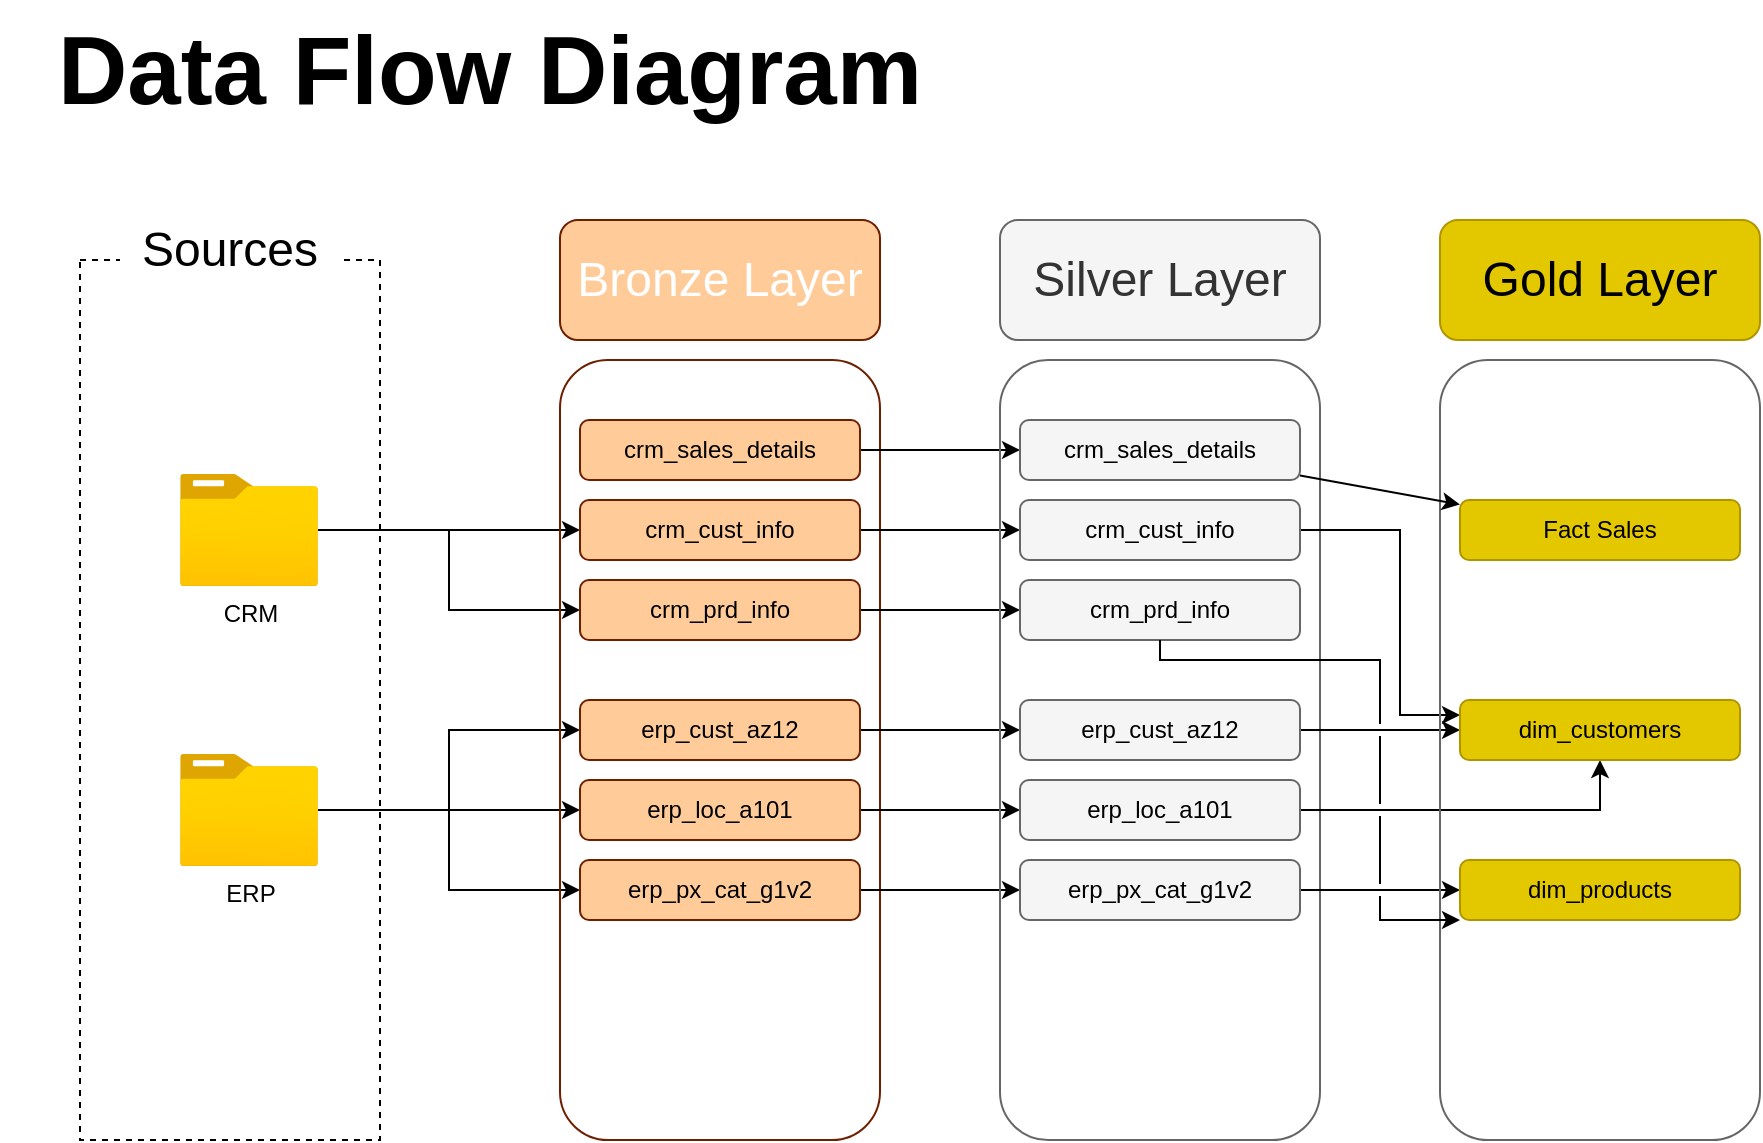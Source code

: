 <mxfile version="27.0.9">
  <diagram name="Page-1" id="sVoMTHacRZusR67pIjP1">
    <mxGraphModel dx="1042" dy="626" grid="1" gridSize="10" guides="1" tooltips="1" connect="1" arrows="1" fold="1" page="1" pageScale="1" pageWidth="850" pageHeight="1100" math="0" shadow="0">
      <root>
        <mxCell id="0" />
        <mxCell id="1" parent="0" />
        <mxCell id="UE_xa0skoueRraevk4v9-1" value="" style="rounded=0;whiteSpace=wrap;html=1;fillColor=none;dashed=1;" parent="1" vertex="1">
          <mxGeometry x="40" y="150" width="150" height="440" as="geometry" />
        </mxCell>
        <mxCell id="UE_xa0skoueRraevk4v9-2" value="&lt;font style=&quot;font-size: 24px;&quot;&gt;Sources&lt;/font&gt;" style="rounded=0;whiteSpace=wrap;html=1;strokeColor=none;" parent="1" vertex="1">
          <mxGeometry x="60" y="110" width="110" height="70" as="geometry" />
        </mxCell>
        <mxCell id="4OVAsPp15FX57j23adfs-11" style="edgeStyle=orthogonalEdgeStyle;rounded=0;orthogonalLoop=1;jettySize=auto;html=1;" parent="1" source="4OVAsPp15FX57j23adfs-1" target="4OVAsPp15FX57j23adfs-7" edge="1">
          <mxGeometry relative="1" as="geometry" />
        </mxCell>
        <mxCell id="4OVAsPp15FX57j23adfs-12" style="edgeStyle=orthogonalEdgeStyle;rounded=0;orthogonalLoop=1;jettySize=auto;html=1;strokeColor=#FFFFFF;" parent="1" source="4OVAsPp15FX57j23adfs-1" target="4OVAsPp15FX57j23adfs-6" edge="1">
          <mxGeometry relative="1" as="geometry" />
        </mxCell>
        <mxCell id="4OVAsPp15FX57j23adfs-13" style="edgeStyle=orthogonalEdgeStyle;rounded=0;orthogonalLoop=1;jettySize=auto;html=1;" parent="1" source="4OVAsPp15FX57j23adfs-1" target="4OVAsPp15FX57j23adfs-8" edge="1">
          <mxGeometry relative="1" as="geometry" />
        </mxCell>
        <mxCell id="4OVAsPp15FX57j23adfs-1" value="CRM&lt;div&gt;&lt;br&gt;&lt;/div&gt;" style="image;aspect=fixed;html=1;points=[];align=center;fontSize=12;image=img/lib/azure2/general/Folder_Blank.svg;" parent="1" vertex="1">
          <mxGeometry x="90" y="257" width="69" height="56.0" as="geometry" />
        </mxCell>
        <mxCell id="4OVAsPp15FX57j23adfs-19" style="edgeStyle=orthogonalEdgeStyle;rounded=0;orthogonalLoop=1;jettySize=auto;html=1;" parent="1" source="4OVAsPp15FX57j23adfs-2" target="4OVAsPp15FX57j23adfs-17" edge="1">
          <mxGeometry relative="1" as="geometry" />
        </mxCell>
        <mxCell id="4OVAsPp15FX57j23adfs-20" style="edgeStyle=orthogonalEdgeStyle;rounded=0;orthogonalLoop=1;jettySize=auto;html=1;" parent="1" source="4OVAsPp15FX57j23adfs-2" target="4OVAsPp15FX57j23adfs-16" edge="1">
          <mxGeometry relative="1" as="geometry" />
        </mxCell>
        <mxCell id="4OVAsPp15FX57j23adfs-21" style="edgeStyle=orthogonalEdgeStyle;rounded=0;orthogonalLoop=1;jettySize=auto;html=1;" parent="1" source="4OVAsPp15FX57j23adfs-2" target="4OVAsPp15FX57j23adfs-18" edge="1">
          <mxGeometry relative="1" as="geometry" />
        </mxCell>
        <mxCell id="4OVAsPp15FX57j23adfs-2" value="&lt;div&gt;ERP&lt;/div&gt;&lt;div&gt;&lt;br&gt;&lt;/div&gt;" style="image;aspect=fixed;html=1;points=[];align=center;fontSize=12;image=img/lib/azure2/general/Folder_Blank.svg;" parent="1" vertex="1">
          <mxGeometry x="90" y="397" width="69" height="56.0" as="geometry" />
        </mxCell>
        <mxCell id="4OVAsPp15FX57j23adfs-3" value="" style="rounded=1;whiteSpace=wrap;html=1;fillColor=none;strokeColor=#6D1F00;fontColor=#ffffff;" parent="1" vertex="1">
          <mxGeometry x="280" y="200" width="160" height="390" as="geometry" />
        </mxCell>
        <mxCell id="4OVAsPp15FX57j23adfs-4" value="&lt;font style=&quot;font-size: 24px;&quot;&gt;Bronze Layer&lt;/font&gt;" style="rounded=1;whiteSpace=wrap;html=1;fillColor=#FFCC99;fontColor=#ffffff;strokeColor=#6D1F00;" parent="1" vertex="1">
          <mxGeometry x="280" y="130" width="160" height="60" as="geometry" />
        </mxCell>
        <mxCell id="xBVZhHVB03sZgFl3it3m-9" style="edgeStyle=orthogonalEdgeStyle;rounded=0;orthogonalLoop=1;jettySize=auto;html=1;" parent="1" source="4OVAsPp15FX57j23adfs-6" target="xBVZhHVB03sZgFl3it3m-3" edge="1">
          <mxGeometry relative="1" as="geometry" />
        </mxCell>
        <mxCell id="4OVAsPp15FX57j23adfs-6" value="&lt;span&gt;&lt;font style=&quot;color: rgb(0, 0, 0);&quot;&gt;crm_sales_details&lt;/font&gt;&lt;/span&gt;" style="rounded=1;whiteSpace=wrap;html=1;fillColor=#FFCC99;fontColor=#ffffff;strokeColor=#6D1F00;" parent="1" vertex="1">
          <mxGeometry x="290" y="230" width="140" height="30" as="geometry" />
        </mxCell>
        <mxCell id="xBVZhHVB03sZgFl3it3m-10" style="edgeStyle=orthogonalEdgeStyle;rounded=0;orthogonalLoop=1;jettySize=auto;html=1;" parent="1" source="4OVAsPp15FX57j23adfs-7" target="xBVZhHVB03sZgFl3it3m-4" edge="1">
          <mxGeometry relative="1" as="geometry" />
        </mxCell>
        <mxCell id="4OVAsPp15FX57j23adfs-7" value="&lt;span&gt;&lt;font style=&quot;color: rgb(0, 0, 0);&quot;&gt;crm_cust_info&lt;/font&gt;&lt;/span&gt;" style="rounded=1;whiteSpace=wrap;html=1;fillColor=#FFCC99;fontColor=#ffffff;strokeColor=#6D1F00;" parent="1" vertex="1">
          <mxGeometry x="290" y="270" width="140" height="30" as="geometry" />
        </mxCell>
        <mxCell id="xBVZhHVB03sZgFl3it3m-11" style="edgeStyle=orthogonalEdgeStyle;rounded=0;orthogonalLoop=1;jettySize=auto;html=1;" parent="1" source="4OVAsPp15FX57j23adfs-8" target="xBVZhHVB03sZgFl3it3m-5" edge="1">
          <mxGeometry relative="1" as="geometry" />
        </mxCell>
        <mxCell id="4OVAsPp15FX57j23adfs-8" value="&lt;span&gt;&lt;font style=&quot;color: rgb(0, 0, 0);&quot;&gt;crm_prd_info&lt;/font&gt;&lt;/span&gt;" style="rounded=1;whiteSpace=wrap;html=1;fillColor=#FFCC99;fontColor=#ffffff;strokeColor=#6D1F00;" parent="1" vertex="1">
          <mxGeometry x="290" y="310" width="140" height="30" as="geometry" />
        </mxCell>
        <mxCell id="xBVZhHVB03sZgFl3it3m-13" style="edgeStyle=orthogonalEdgeStyle;rounded=0;orthogonalLoop=1;jettySize=auto;html=1;entryX=0;entryY=0.5;entryDx=0;entryDy=0;" parent="1" source="4OVAsPp15FX57j23adfs-16" target="xBVZhHVB03sZgFl3it3m-6" edge="1">
          <mxGeometry relative="1" as="geometry" />
        </mxCell>
        <mxCell id="4OVAsPp15FX57j23adfs-16" value="&lt;span&gt;&lt;font style=&quot;color: rgb(0, 0, 0);&quot;&gt;erp_cust_az12&lt;/font&gt;&lt;/span&gt;" style="rounded=1;whiteSpace=wrap;html=1;fillColor=#FFCC99;fontColor=#ffffff;strokeColor=#6D1F00;" parent="1" vertex="1">
          <mxGeometry x="290" y="370" width="140" height="30" as="geometry" />
        </mxCell>
        <mxCell id="xBVZhHVB03sZgFl3it3m-14" style="edgeStyle=orthogonalEdgeStyle;rounded=0;orthogonalLoop=1;jettySize=auto;html=1;" parent="1" source="4OVAsPp15FX57j23adfs-17" target="xBVZhHVB03sZgFl3it3m-7" edge="1">
          <mxGeometry relative="1" as="geometry" />
        </mxCell>
        <mxCell id="4OVAsPp15FX57j23adfs-17" value="&lt;span&gt;&lt;font style=&quot;color: rgb(0, 0, 0);&quot;&gt;erp_loc_a101&lt;/font&gt;&lt;/span&gt;" style="rounded=1;whiteSpace=wrap;html=1;fillColor=#FFCC99;fontColor=#ffffff;strokeColor=#6D1F00;" parent="1" vertex="1">
          <mxGeometry x="290" y="410" width="140" height="30" as="geometry" />
        </mxCell>
        <mxCell id="xBVZhHVB03sZgFl3it3m-15" style="edgeStyle=orthogonalEdgeStyle;rounded=0;orthogonalLoop=1;jettySize=auto;html=1;" parent="1" source="4OVAsPp15FX57j23adfs-18" target="xBVZhHVB03sZgFl3it3m-8" edge="1">
          <mxGeometry relative="1" as="geometry" />
        </mxCell>
        <mxCell id="4OVAsPp15FX57j23adfs-18" value="&lt;span&gt;&lt;font style=&quot;color: rgb(0, 0, 0);&quot;&gt;erp_px_cat_g1v2&lt;/font&gt;&lt;/span&gt;" style="rounded=1;whiteSpace=wrap;html=1;fillColor=#FFCC99;fontColor=#ffffff;strokeColor=#6D1F00;" parent="1" vertex="1">
          <mxGeometry x="290" y="450" width="140" height="30" as="geometry" />
        </mxCell>
        <mxCell id="4OVAsPp15FX57j23adfs-22" value="&lt;font style=&quot;font-size: 48px;&quot;&gt;Data Flow Diagram&lt;/font&gt;" style="text;html=1;align=center;verticalAlign=middle;whiteSpace=wrap;rounded=0;fontStyle=1" parent="1" vertex="1">
          <mxGeometry y="20" width="490" height="70" as="geometry" />
        </mxCell>
        <mxCell id="xBVZhHVB03sZgFl3it3m-1" value="" style="rounded=1;whiteSpace=wrap;html=1;fillColor=none;strokeColor=#666666;fontColor=#333333;" parent="1" vertex="1">
          <mxGeometry x="500" y="200" width="160" height="390" as="geometry" />
        </mxCell>
        <mxCell id="xBVZhHVB03sZgFl3it3m-2" value="&lt;font style=&quot;font-size: 24px;&quot;&gt;Silver Layer&lt;/font&gt;" style="rounded=1;whiteSpace=wrap;html=1;fillColor=#f5f5f5;fontColor=#333333;strokeColor=#666666;" parent="1" vertex="1">
          <mxGeometry x="500" y="130" width="160" height="60" as="geometry" />
        </mxCell>
        <mxCell id="xBVZhHVB03sZgFl3it3m-3" value="&lt;span&gt;&lt;font style=&quot;color: rgb(0, 0, 0);&quot;&gt;crm_sales_details&lt;/font&gt;&lt;/span&gt;" style="rounded=1;whiteSpace=wrap;html=1;fillColor=#f5f5f5;fontColor=#333333;strokeColor=#666666;" parent="1" vertex="1">
          <mxGeometry x="510" y="230" width="140" height="30" as="geometry" />
        </mxCell>
        <mxCell id="t6gA-gQGIXLnJjvmUX_e-25" style="edgeStyle=orthogonalEdgeStyle;rounded=0;orthogonalLoop=1;jettySize=auto;html=1;entryX=0;entryY=0.25;entryDx=0;entryDy=0;jumpStyle=gap;" edge="1" parent="1" source="xBVZhHVB03sZgFl3it3m-4" target="t6gA-gQGIXLnJjvmUX_e-4">
          <mxGeometry relative="1" as="geometry">
            <Array as="points">
              <mxPoint x="700" y="285" />
              <mxPoint x="700" y="378" />
            </Array>
          </mxGeometry>
        </mxCell>
        <mxCell id="xBVZhHVB03sZgFl3it3m-4" value="&lt;span&gt;&lt;font style=&quot;color: rgb(0, 0, 0);&quot;&gt;crm_cust_info&lt;/font&gt;&lt;/span&gt;" style="rounded=1;whiteSpace=wrap;html=1;fillColor=#f5f5f5;fontColor=#333333;strokeColor=#666666;" parent="1" vertex="1">
          <mxGeometry x="510" y="270" width="140" height="30" as="geometry" />
        </mxCell>
        <mxCell id="xBVZhHVB03sZgFl3it3m-5" value="&lt;span&gt;&lt;font style=&quot;color: rgb(0, 0, 0);&quot;&gt;crm_prd_info&lt;/font&gt;&lt;/span&gt;" style="rounded=1;whiteSpace=wrap;html=1;fillColor=#f5f5f5;fontColor=#333333;strokeColor=#666666;" parent="1" vertex="1">
          <mxGeometry x="510" y="310" width="140" height="30" as="geometry" />
        </mxCell>
        <mxCell id="t6gA-gQGIXLnJjvmUX_e-21" style="edgeStyle=orthogonalEdgeStyle;rounded=0;orthogonalLoop=1;jettySize=auto;html=1;jumpStyle=gap;" edge="1" parent="1" source="xBVZhHVB03sZgFl3it3m-6" target="t6gA-gQGIXLnJjvmUX_e-4">
          <mxGeometry relative="1" as="geometry" />
        </mxCell>
        <mxCell id="xBVZhHVB03sZgFl3it3m-6" value="&lt;span style=&quot;color: rgb(0, 0, 0);&quot;&gt;erp_cust_az12&lt;/span&gt;" style="rounded=1;whiteSpace=wrap;html=1;fillColor=#f5f5f5;fontColor=#333333;strokeColor=#666666;" parent="1" vertex="1">
          <mxGeometry x="510" y="370" width="140" height="30" as="geometry" />
        </mxCell>
        <mxCell id="t6gA-gQGIXLnJjvmUX_e-20" style="edgeStyle=orthogonalEdgeStyle;rounded=0;orthogonalLoop=1;jettySize=auto;html=1;entryX=0.5;entryY=1;entryDx=0;entryDy=0;jumpStyle=gap;" edge="1" parent="1" source="xBVZhHVB03sZgFl3it3m-7" target="t6gA-gQGIXLnJjvmUX_e-4">
          <mxGeometry relative="1" as="geometry" />
        </mxCell>
        <mxCell id="xBVZhHVB03sZgFl3it3m-7" value="&lt;span style=&quot;color: rgb(0, 0, 0);&quot;&gt;erp_loc_a101&lt;/span&gt;" style="rounded=1;whiteSpace=wrap;html=1;fillColor=#f5f5f5;fontColor=#333333;strokeColor=#666666;" parent="1" vertex="1">
          <mxGeometry x="510" y="410" width="140" height="30" as="geometry" />
        </mxCell>
        <mxCell id="t6gA-gQGIXLnJjvmUX_e-19" style="edgeStyle=orthogonalEdgeStyle;rounded=0;orthogonalLoop=1;jettySize=auto;html=1;jumpStyle=gap;" edge="1" parent="1" source="xBVZhHVB03sZgFl3it3m-8" target="t6gA-gQGIXLnJjvmUX_e-5">
          <mxGeometry relative="1" as="geometry" />
        </mxCell>
        <mxCell id="xBVZhHVB03sZgFl3it3m-8" value="&lt;span style=&quot;color: rgb(0, 0, 0);&quot;&gt;erp_px_cat_g1v2&lt;/span&gt;" style="rounded=1;whiteSpace=wrap;html=1;fillColor=#f5f5f5;fontColor=#333333;strokeColor=#666666;" parent="1" vertex="1">
          <mxGeometry x="510" y="450" width="140" height="30" as="geometry" />
        </mxCell>
        <mxCell id="t6gA-gQGIXLnJjvmUX_e-1" value="" style="rounded=1;whiteSpace=wrap;html=1;fillColor=none;strokeColor=#666666;fontColor=#333333;" vertex="1" parent="1">
          <mxGeometry x="720" y="200" width="160" height="390" as="geometry" />
        </mxCell>
        <mxCell id="t6gA-gQGIXLnJjvmUX_e-2" value="&lt;font style=&quot;font-size: 24px;&quot;&gt;Gold Layer&lt;/font&gt;" style="rounded=1;whiteSpace=wrap;html=1;fillColor=#e3c800;fontColor=#000000;strokeColor=#B09500;" vertex="1" parent="1">
          <mxGeometry x="720" y="130" width="160" height="60" as="geometry" />
        </mxCell>
        <mxCell id="t6gA-gQGIXLnJjvmUX_e-3" value="&lt;span&gt;&lt;font style=&quot;color: rgb(0, 0, 0);&quot;&gt;Fact Sales&lt;/font&gt;&lt;/span&gt;" style="rounded=1;whiteSpace=wrap;html=1;fillColor=#e3c800;fontColor=#000000;strokeColor=#B09500;" vertex="1" parent="1">
          <mxGeometry x="730" y="270" width="140" height="30" as="geometry" />
        </mxCell>
        <mxCell id="t6gA-gQGIXLnJjvmUX_e-4" value="&lt;span&gt;&lt;font style=&quot;color: rgb(0, 0, 0);&quot;&gt;dim_customers&lt;/font&gt;&lt;/span&gt;" style="rounded=1;whiteSpace=wrap;html=1;fillColor=#e3c800;fontColor=#000000;strokeColor=#B09500;" vertex="1" parent="1">
          <mxGeometry x="730" y="370" width="140" height="30" as="geometry" />
        </mxCell>
        <mxCell id="t6gA-gQGIXLnJjvmUX_e-5" value="&lt;font color=&quot;#000000&quot;&gt;dim_products&lt;/font&gt;" style="rounded=1;whiteSpace=wrap;html=1;fillColor=#e3c800;fontColor=#000000;strokeColor=#B09500;" vertex="1" parent="1">
          <mxGeometry x="730" y="450" width="140" height="30" as="geometry" />
        </mxCell>
        <mxCell id="t6gA-gQGIXLnJjvmUX_e-12" value="" style="endArrow=classic;html=1;rounded=0;" edge="1" parent="1" source="xBVZhHVB03sZgFl3it3m-3" target="t6gA-gQGIXLnJjvmUX_e-3">
          <mxGeometry width="50" height="50" relative="1" as="geometry">
            <mxPoint x="680" y="350" as="sourcePoint" />
            <mxPoint x="730" y="300" as="targetPoint" />
          </mxGeometry>
        </mxCell>
        <mxCell id="t6gA-gQGIXLnJjvmUX_e-22" style="edgeStyle=orthogonalEdgeStyle;rounded=0;orthogonalLoop=1;jettySize=auto;html=1;jumpStyle=gap;" edge="1" parent="1" source="xBVZhHVB03sZgFl3it3m-5" target="t6gA-gQGIXLnJjvmUX_e-5">
          <mxGeometry relative="1" as="geometry">
            <Array as="points">
              <mxPoint x="580" y="350" />
              <mxPoint x="690" y="350" />
              <mxPoint x="690" y="480" />
            </Array>
          </mxGeometry>
        </mxCell>
      </root>
    </mxGraphModel>
  </diagram>
</mxfile>
